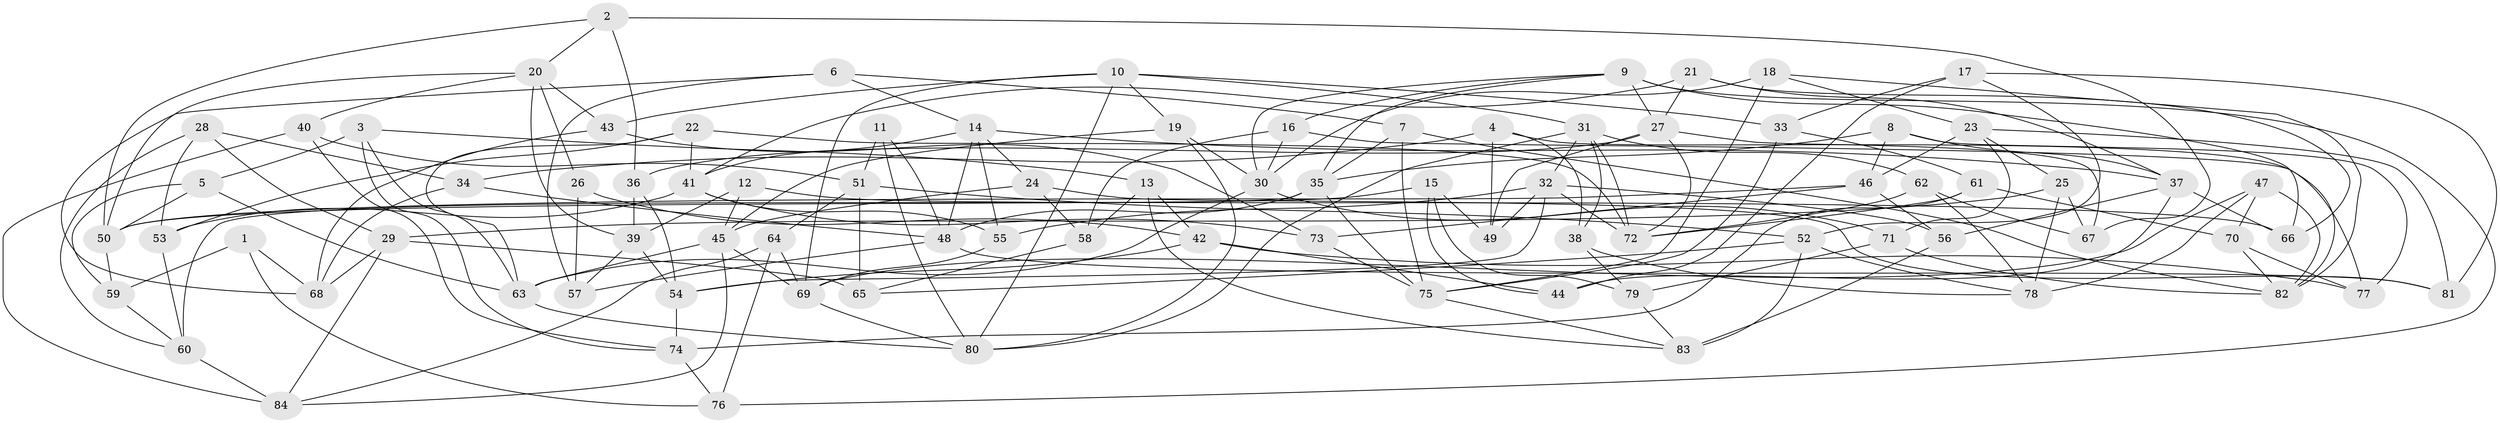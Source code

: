 // original degree distribution, {4: 1.0}
// Generated by graph-tools (version 1.1) at 2025/38/03/04/25 23:38:08]
// undirected, 84 vertices, 193 edges
graph export_dot {
  node [color=gray90,style=filled];
  1;
  2;
  3;
  4;
  5;
  6;
  7;
  8;
  9;
  10;
  11;
  12;
  13;
  14;
  15;
  16;
  17;
  18;
  19;
  20;
  21;
  22;
  23;
  24;
  25;
  26;
  27;
  28;
  29;
  30;
  31;
  32;
  33;
  34;
  35;
  36;
  37;
  38;
  39;
  40;
  41;
  42;
  43;
  44;
  45;
  46;
  47;
  48;
  49;
  50;
  51;
  52;
  53;
  54;
  55;
  56;
  57;
  58;
  59;
  60;
  61;
  62;
  63;
  64;
  65;
  66;
  67;
  68;
  69;
  70;
  71;
  72;
  73;
  74;
  75;
  76;
  77;
  78;
  79;
  80;
  81;
  82;
  83;
  84;
  1 -- 59 [weight=1.0];
  1 -- 68 [weight=2.0];
  1 -- 76 [weight=1.0];
  2 -- 20 [weight=1.0];
  2 -- 36 [weight=1.0];
  2 -- 50 [weight=1.0];
  2 -- 67 [weight=1.0];
  3 -- 5 [weight=1.0];
  3 -- 13 [weight=1.0];
  3 -- 63 [weight=1.0];
  3 -- 74 [weight=1.0];
  4 -- 34 [weight=1.0];
  4 -- 38 [weight=1.0];
  4 -- 49 [weight=1.0];
  4 -- 82 [weight=1.0];
  5 -- 50 [weight=1.0];
  5 -- 59 [weight=1.0];
  5 -- 63 [weight=1.0];
  6 -- 7 [weight=1.0];
  6 -- 14 [weight=1.0];
  6 -- 57 [weight=1.0];
  6 -- 68 [weight=1.0];
  7 -- 35 [weight=1.0];
  7 -- 75 [weight=1.0];
  7 -- 82 [weight=1.0];
  8 -- 35 [weight=1.0];
  8 -- 37 [weight=1.0];
  8 -- 46 [weight=1.0];
  8 -- 77 [weight=1.0];
  9 -- 16 [weight=1.0];
  9 -- 27 [weight=1.0];
  9 -- 30 [weight=1.0];
  9 -- 35 [weight=1.0];
  9 -- 66 [weight=1.0];
  9 -- 76 [weight=1.0];
  10 -- 19 [weight=1.0];
  10 -- 31 [weight=1.0];
  10 -- 33 [weight=1.0];
  10 -- 43 [weight=1.0];
  10 -- 69 [weight=1.0];
  10 -- 80 [weight=1.0];
  11 -- 48 [weight=1.0];
  11 -- 51 [weight=2.0];
  11 -- 80 [weight=1.0];
  12 -- 39 [weight=2.0];
  12 -- 45 [weight=1.0];
  12 -- 66 [weight=1.0];
  13 -- 42 [weight=1.0];
  13 -- 58 [weight=1.0];
  13 -- 83 [weight=1.0];
  14 -- 24 [weight=1.0];
  14 -- 37 [weight=1.0];
  14 -- 41 [weight=1.0];
  14 -- 48 [weight=1.0];
  14 -- 55 [weight=1.0];
  15 -- 44 [weight=1.0];
  15 -- 49 [weight=1.0];
  15 -- 50 [weight=1.0];
  15 -- 79 [weight=1.0];
  16 -- 30 [weight=1.0];
  16 -- 58 [weight=1.0];
  16 -- 77 [weight=1.0];
  17 -- 33 [weight=1.0];
  17 -- 44 [weight=1.0];
  17 -- 52 [weight=1.0];
  17 -- 81 [weight=1.0];
  18 -- 23 [weight=1.0];
  18 -- 30 [weight=1.0];
  18 -- 75 [weight=1.0];
  18 -- 82 [weight=1.0];
  19 -- 30 [weight=1.0];
  19 -- 45 [weight=1.0];
  19 -- 80 [weight=1.0];
  20 -- 26 [weight=1.0];
  20 -- 39 [weight=1.0];
  20 -- 40 [weight=1.0];
  20 -- 43 [weight=1.0];
  20 -- 50 [weight=1.0];
  21 -- 27 [weight=1.0];
  21 -- 37 [weight=1.0];
  21 -- 41 [weight=1.0];
  21 -- 66 [weight=1.0];
  22 -- 41 [weight=1.0];
  22 -- 53 [weight=1.0];
  22 -- 63 [weight=1.0];
  22 -- 72 [weight=1.0];
  23 -- 25 [weight=1.0];
  23 -- 46 [weight=2.0];
  23 -- 71 [weight=1.0];
  23 -- 81 [weight=1.0];
  24 -- 45 [weight=1.0];
  24 -- 58 [weight=1.0];
  24 -- 81 [weight=1.0];
  25 -- 29 [weight=2.0];
  25 -- 67 [weight=1.0];
  25 -- 78 [weight=2.0];
  26 -- 42 [weight=2.0];
  26 -- 57 [weight=1.0];
  27 -- 36 [weight=1.0];
  27 -- 49 [weight=1.0];
  27 -- 67 [weight=1.0];
  27 -- 72 [weight=1.0];
  28 -- 29 [weight=1.0];
  28 -- 34 [weight=1.0];
  28 -- 53 [weight=1.0];
  28 -- 60 [weight=1.0];
  29 -- 65 [weight=1.0];
  29 -- 68 [weight=1.0];
  29 -- 84 [weight=1.0];
  30 -- 63 [weight=1.0];
  30 -- 71 [weight=1.0];
  31 -- 32 [weight=1.0];
  31 -- 38 [weight=1.0];
  31 -- 62 [weight=1.0];
  31 -- 72 [weight=1.0];
  31 -- 80 [weight=1.0];
  32 -- 49 [weight=1.0];
  32 -- 54 [weight=1.0];
  32 -- 55 [weight=1.0];
  32 -- 56 [weight=1.0];
  32 -- 72 [weight=1.0];
  33 -- 61 [weight=1.0];
  33 -- 75 [weight=1.0];
  34 -- 48 [weight=1.0];
  34 -- 68 [weight=1.0];
  35 -- 48 [weight=1.0];
  35 -- 60 [weight=1.0];
  35 -- 75 [weight=1.0];
  36 -- 39 [weight=1.0];
  36 -- 54 [weight=1.0];
  37 -- 44 [weight=1.0];
  37 -- 56 [weight=1.0];
  37 -- 66 [weight=1.0];
  38 -- 78 [weight=1.0];
  38 -- 79 [weight=1.0];
  39 -- 54 [weight=1.0];
  39 -- 57 [weight=1.0];
  40 -- 51 [weight=1.0];
  40 -- 74 [weight=1.0];
  40 -- 84 [weight=1.0];
  41 -- 53 [weight=1.0];
  41 -- 55 [weight=1.0];
  41 -- 73 [weight=1.0];
  42 -- 44 [weight=1.0];
  42 -- 54 [weight=1.0];
  42 -- 77 [weight=1.0];
  43 -- 68 [weight=1.0];
  43 -- 73 [weight=1.0];
  45 -- 63 [weight=1.0];
  45 -- 69 [weight=1.0];
  45 -- 84 [weight=1.0];
  46 -- 50 [weight=1.0];
  46 -- 56 [weight=1.0];
  46 -- 73 [weight=1.0];
  47 -- 69 [weight=1.0];
  47 -- 70 [weight=1.0];
  47 -- 78 [weight=1.0];
  47 -- 82 [weight=1.0];
  48 -- 57 [weight=1.0];
  48 -- 81 [weight=1.0];
  50 -- 59 [weight=1.0];
  51 -- 52 [weight=1.0];
  51 -- 64 [weight=1.0];
  51 -- 65 [weight=1.0];
  52 -- 65 [weight=1.0];
  52 -- 78 [weight=1.0];
  52 -- 83 [weight=2.0];
  53 -- 60 [weight=1.0];
  54 -- 74 [weight=2.0];
  55 -- 69 [weight=1.0];
  56 -- 83 [weight=1.0];
  58 -- 65 [weight=1.0];
  59 -- 60 [weight=1.0];
  60 -- 84 [weight=2.0];
  61 -- 70 [weight=1.0];
  61 -- 72 [weight=1.0];
  61 -- 74 [weight=1.0];
  62 -- 67 [weight=1.0];
  62 -- 72 [weight=1.0];
  62 -- 78 [weight=1.0];
  63 -- 80 [weight=1.0];
  64 -- 69 [weight=1.0];
  64 -- 76 [weight=1.0];
  64 -- 84 [weight=1.0];
  69 -- 80 [weight=1.0];
  70 -- 77 [weight=1.0];
  70 -- 82 [weight=1.0];
  71 -- 79 [weight=1.0];
  71 -- 82 [weight=1.0];
  73 -- 75 [weight=1.0];
  74 -- 76 [weight=1.0];
  75 -- 83 [weight=1.0];
  79 -- 83 [weight=1.0];
}
